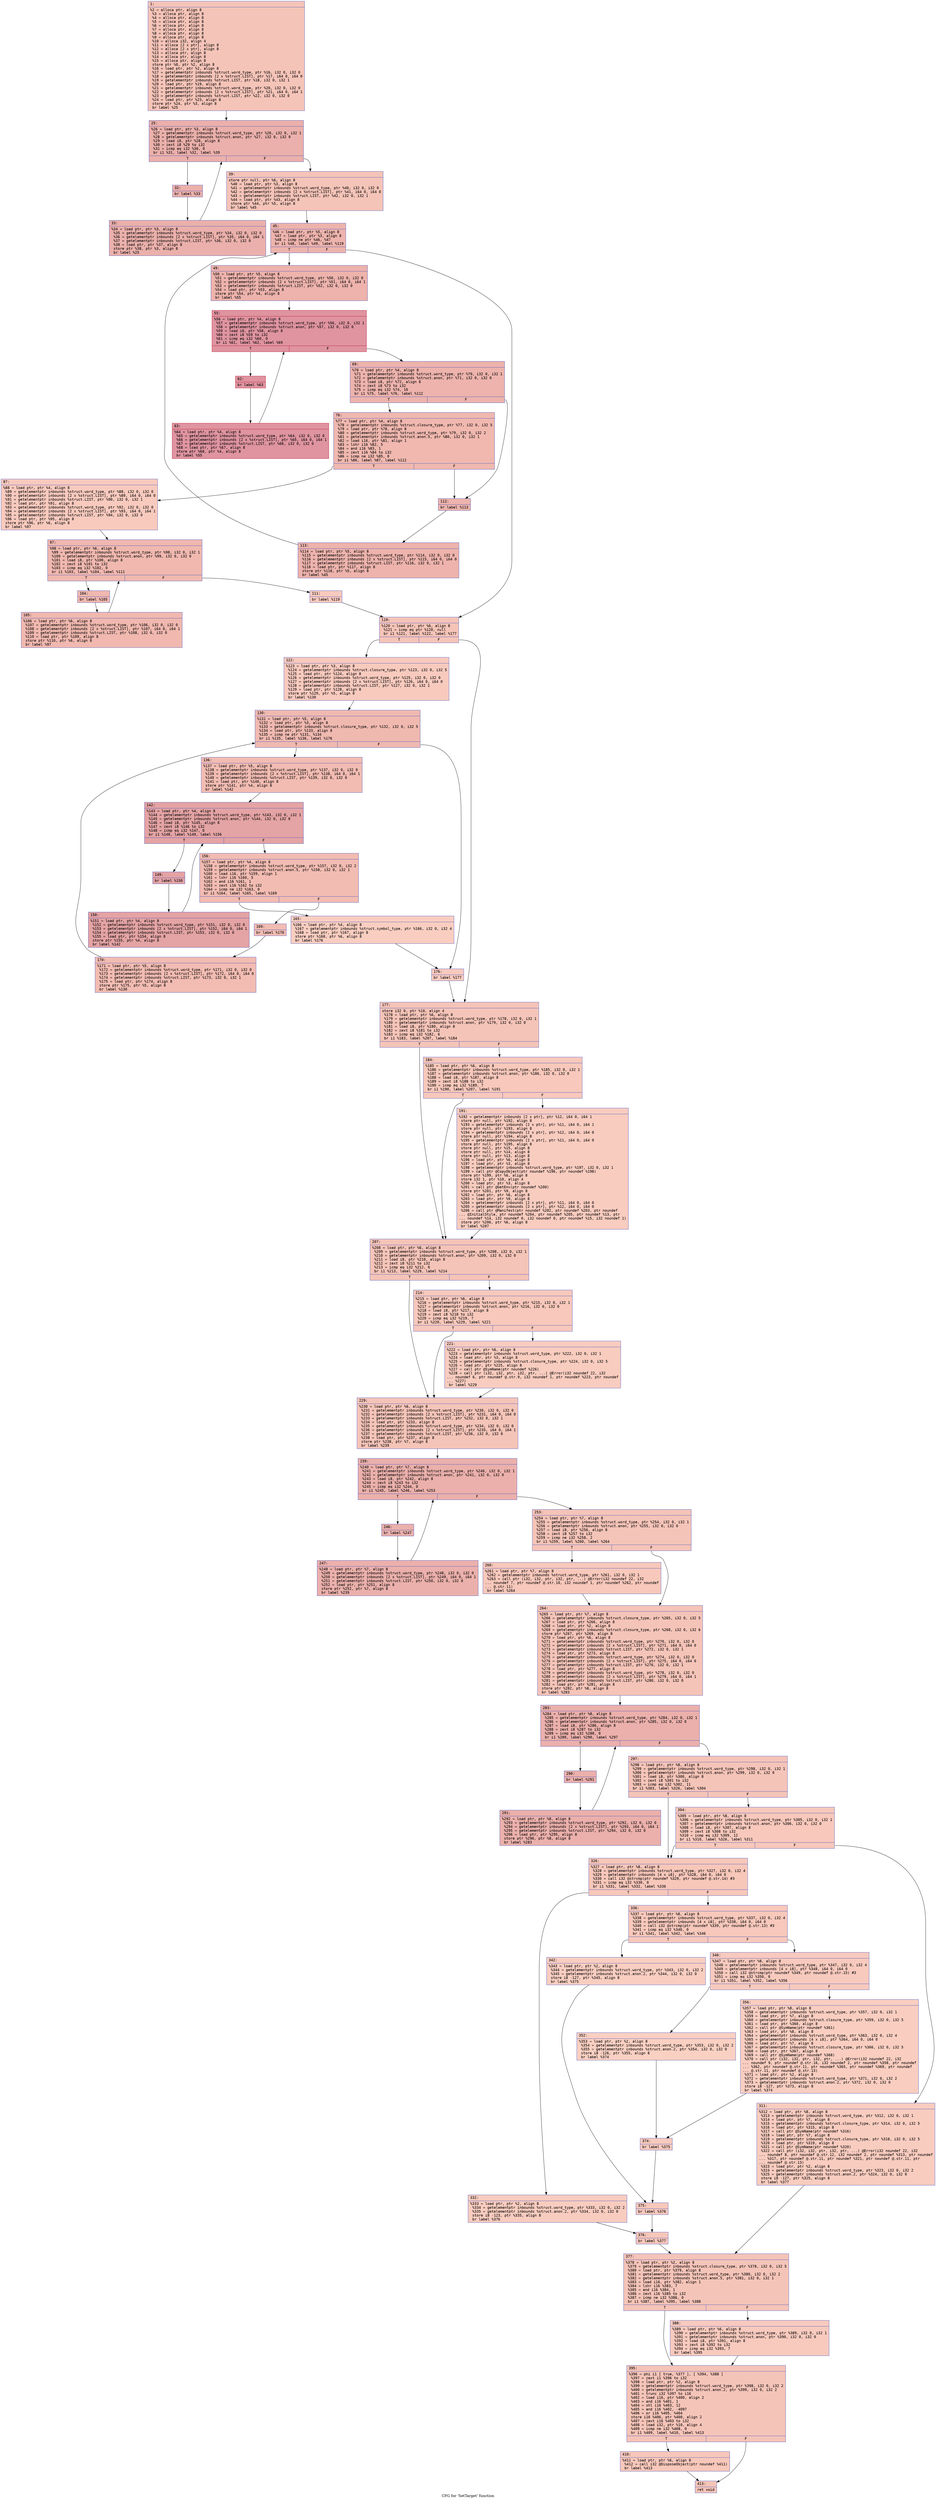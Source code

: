 digraph "CFG for 'SetTarget' function" {
	label="CFG for 'SetTarget' function";

	Node0x6000010da990 [shape=record,color="#3d50c3ff", style=filled, fillcolor="#e97a5f70" fontname="Courier",label="{1:\l|  %2 = alloca ptr, align 8\l  %3 = alloca ptr, align 8\l  %4 = alloca ptr, align 8\l  %5 = alloca ptr, align 8\l  %6 = alloca ptr, align 8\l  %7 = alloca ptr, align 8\l  %8 = alloca ptr, align 8\l  %9 = alloca ptr, align 8\l  %10 = alloca i32, align 4\l  %11 = alloca [2 x ptr], align 8\l  %12 = alloca [2 x ptr], align 8\l  %13 = alloca ptr, align 8\l  %14 = alloca ptr, align 8\l  %15 = alloca ptr, align 8\l  store ptr %0, ptr %2, align 8\l  %16 = load ptr, ptr %2, align 8\l  %17 = getelementptr inbounds %struct.word_type, ptr %16, i32 0, i32 0\l  %18 = getelementptr inbounds [2 x %struct.LIST], ptr %17, i64 0, i64 0\l  %19 = getelementptr inbounds %struct.LIST, ptr %18, i32 0, i32 1\l  %20 = load ptr, ptr %19, align 8\l  %21 = getelementptr inbounds %struct.word_type, ptr %20, i32 0, i32 0\l  %22 = getelementptr inbounds [2 x %struct.LIST], ptr %21, i64 0, i64 1\l  %23 = getelementptr inbounds %struct.LIST, ptr %22, i32 0, i32 0\l  %24 = load ptr, ptr %23, align 8\l  store ptr %24, ptr %3, align 8\l  br label %25\l}"];
	Node0x6000010da990 -> Node0x6000010dac10[tooltip="1 -> 25\nProbability 100.00%" ];
	Node0x6000010dac10 [shape=record,color="#3d50c3ff", style=filled, fillcolor="#d24b4070" fontname="Courier",label="{25:\l|  %26 = load ptr, ptr %3, align 8\l  %27 = getelementptr inbounds %struct.word_type, ptr %26, i32 0, i32 1\l  %28 = getelementptr inbounds %struct.anon, ptr %27, i32 0, i32 0\l  %29 = load i8, ptr %28, align 8\l  %30 = zext i8 %29 to i32\l  %31 = icmp eq i32 %30, 0\l  br i1 %31, label %32, label %39\l|{<s0>T|<s1>F}}"];
	Node0x6000010dac10:s0 -> Node0x6000010dac60[tooltip="25 -> 32\nProbability 96.88%" ];
	Node0x6000010dac10:s1 -> Node0x6000010dad00[tooltip="25 -> 39\nProbability 3.12%" ];
	Node0x6000010dac60 [shape=record,color="#3d50c3ff", style=filled, fillcolor="#d24b4070" fontname="Courier",label="{32:\l|  br label %33\l}"];
	Node0x6000010dac60 -> Node0x6000010dacb0[tooltip="32 -> 33\nProbability 100.00%" ];
	Node0x6000010dacb0 [shape=record,color="#3d50c3ff", style=filled, fillcolor="#d24b4070" fontname="Courier",label="{33:\l|  %34 = load ptr, ptr %3, align 8\l  %35 = getelementptr inbounds %struct.word_type, ptr %34, i32 0, i32 0\l  %36 = getelementptr inbounds [2 x %struct.LIST], ptr %35, i64 0, i64 1\l  %37 = getelementptr inbounds %struct.LIST, ptr %36, i32 0, i32 0\l  %38 = load ptr, ptr %37, align 8\l  store ptr %38, ptr %3, align 8\l  br label %25\l}"];
	Node0x6000010dacb0 -> Node0x6000010dac10[tooltip="33 -> 25\nProbability 100.00%" ];
	Node0x6000010dad00 [shape=record,color="#3d50c3ff", style=filled, fillcolor="#e97a5f70" fontname="Courier",label="{39:\l|  store ptr null, ptr %6, align 8\l  %40 = load ptr, ptr %3, align 8\l  %41 = getelementptr inbounds %struct.word_type, ptr %40, i32 0, i32 0\l  %42 = getelementptr inbounds [2 x %struct.LIST], ptr %41, i64 0, i64 0\l  %43 = getelementptr inbounds %struct.LIST, ptr %42, i32 0, i32 1\l  %44 = load ptr, ptr %43, align 8\l  store ptr %44, ptr %5, align 8\l  br label %45\l}"];
	Node0x6000010dad00 -> Node0x6000010dad50[tooltip="39 -> 45\nProbability 100.00%" ];
	Node0x6000010dad50 [shape=record,color="#3d50c3ff", style=filled, fillcolor="#d6524470" fontname="Courier",label="{45:\l|  %46 = load ptr, ptr %5, align 8\l  %47 = load ptr, ptr %3, align 8\l  %48 = icmp ne ptr %46, %47\l  br i1 %48, label %49, label %119\l|{<s0>T|<s1>F}}"];
	Node0x6000010dad50:s0 -> Node0x6000010dada0[tooltip="45 -> 49\nProbability 96.88%" ];
	Node0x6000010dad50:s1 -> Node0x6000010db1b0[tooltip="45 -> 119\nProbability 3.12%" ];
	Node0x6000010dada0 [shape=record,color="#3d50c3ff", style=filled, fillcolor="#d6524470" fontname="Courier",label="{49:\l|  %50 = load ptr, ptr %5, align 8\l  %51 = getelementptr inbounds %struct.word_type, ptr %50, i32 0, i32 0\l  %52 = getelementptr inbounds [2 x %struct.LIST], ptr %51, i64 0, i64 1\l  %53 = getelementptr inbounds %struct.LIST, ptr %52, i32 0, i32 0\l  %54 = load ptr, ptr %53, align 8\l  store ptr %54, ptr %4, align 8\l  br label %55\l}"];
	Node0x6000010dada0 -> Node0x6000010dadf0[tooltip="49 -> 55\nProbability 100.00%" ];
	Node0x6000010dadf0 [shape=record,color="#b70d28ff", style=filled, fillcolor="#b70d2870" fontname="Courier",label="{55:\l|  %56 = load ptr, ptr %4, align 8\l  %57 = getelementptr inbounds %struct.word_type, ptr %56, i32 0, i32 1\l  %58 = getelementptr inbounds %struct.anon, ptr %57, i32 0, i32 0\l  %59 = load i8, ptr %58, align 8\l  %60 = zext i8 %59 to i32\l  %61 = icmp eq i32 %60, 0\l  br i1 %61, label %62, label %69\l|{<s0>T|<s1>F}}"];
	Node0x6000010dadf0:s0 -> Node0x6000010dae40[tooltip="55 -> 62\nProbability 96.88%" ];
	Node0x6000010dadf0:s1 -> Node0x6000010daee0[tooltip="55 -> 69\nProbability 3.12%" ];
	Node0x6000010dae40 [shape=record,color="#b70d28ff", style=filled, fillcolor="#b70d2870" fontname="Courier",label="{62:\l|  br label %63\l}"];
	Node0x6000010dae40 -> Node0x6000010dae90[tooltip="62 -> 63\nProbability 100.00%" ];
	Node0x6000010dae90 [shape=record,color="#b70d28ff", style=filled, fillcolor="#b70d2870" fontname="Courier",label="{63:\l|  %64 = load ptr, ptr %4, align 8\l  %65 = getelementptr inbounds %struct.word_type, ptr %64, i32 0, i32 0\l  %66 = getelementptr inbounds [2 x %struct.LIST], ptr %65, i64 0, i64 1\l  %67 = getelementptr inbounds %struct.LIST, ptr %66, i32 0, i32 0\l  %68 = load ptr, ptr %67, align 8\l  store ptr %68, ptr %4, align 8\l  br label %55\l}"];
	Node0x6000010dae90 -> Node0x6000010dadf0[tooltip="63 -> 55\nProbability 100.00%" ];
	Node0x6000010daee0 [shape=record,color="#3d50c3ff", style=filled, fillcolor="#d6524470" fontname="Courier",label="{69:\l|  %70 = load ptr, ptr %4, align 8\l  %71 = getelementptr inbounds %struct.word_type, ptr %70, i32 0, i32 1\l  %72 = getelementptr inbounds %struct.anon, ptr %71, i32 0, i32 0\l  %73 = load i8, ptr %72, align 8\l  %74 = zext i8 %73 to i32\l  %75 = icmp eq i32 %74, 10\l  br i1 %75, label %76, label %112\l|{<s0>T|<s1>F}}"];
	Node0x6000010daee0:s0 -> Node0x6000010daf30[tooltip="69 -> 76\nProbability 50.00%" ];
	Node0x6000010daee0:s1 -> Node0x6000010db110[tooltip="69 -> 112\nProbability 50.00%" ];
	Node0x6000010daf30 [shape=record,color="#3d50c3ff", style=filled, fillcolor="#dc5d4a70" fontname="Courier",label="{76:\l|  %77 = load ptr, ptr %4, align 8\l  %78 = getelementptr inbounds %struct.closure_type, ptr %77, i32 0, i32 5\l  %79 = load ptr, ptr %78, align 8\l  %80 = getelementptr inbounds %struct.word_type, ptr %79, i32 0, i32 2\l  %81 = getelementptr inbounds %struct.anon.5, ptr %80, i32 0, i32 1\l  %82 = load i16, ptr %81, align 1\l  %83 = lshr i16 %82, 5\l  %84 = and i16 %83, 1\l  %85 = zext i16 %84 to i32\l  %86 = icmp ne i32 %85, 0\l  br i1 %86, label %87, label %112\l|{<s0>T|<s1>F}}"];
	Node0x6000010daf30:s0 -> Node0x6000010daf80[tooltip="76 -> 87\nProbability 3.12%" ];
	Node0x6000010daf30:s1 -> Node0x6000010db110[tooltip="76 -> 112\nProbability 96.88%" ];
	Node0x6000010daf80 [shape=record,color="#3d50c3ff", style=filled, fillcolor="#ef886b70" fontname="Courier",label="{87:\l|  %88 = load ptr, ptr %4, align 8\l  %89 = getelementptr inbounds %struct.word_type, ptr %88, i32 0, i32 0\l  %90 = getelementptr inbounds [2 x %struct.LIST], ptr %89, i64 0, i64 0\l  %91 = getelementptr inbounds %struct.LIST, ptr %90, i32 0, i32 1\l  %92 = load ptr, ptr %91, align 8\l  %93 = getelementptr inbounds %struct.word_type, ptr %92, i32 0, i32 0\l  %94 = getelementptr inbounds [2 x %struct.LIST], ptr %93, i64 0, i64 1\l  %95 = getelementptr inbounds %struct.LIST, ptr %94, i32 0, i32 0\l  %96 = load ptr, ptr %95, align 8\l  store ptr %96, ptr %6, align 8\l  br label %97\l}"];
	Node0x6000010daf80 -> Node0x6000010dafd0[tooltip="87 -> 97\nProbability 100.00%" ];
	Node0x6000010dafd0 [shape=record,color="#3d50c3ff", style=filled, fillcolor="#dc5d4a70" fontname="Courier",label="{97:\l|  %98 = load ptr, ptr %6, align 8\l  %99 = getelementptr inbounds %struct.word_type, ptr %98, i32 0, i32 1\l  %100 = getelementptr inbounds %struct.anon, ptr %99, i32 0, i32 0\l  %101 = load i8, ptr %100, align 8\l  %102 = zext i8 %101 to i32\l  %103 = icmp eq i32 %102, 0\l  br i1 %103, label %104, label %111\l|{<s0>T|<s1>F}}"];
	Node0x6000010dafd0:s0 -> Node0x6000010db020[tooltip="97 -> 104\nProbability 96.88%" ];
	Node0x6000010dafd0:s1 -> Node0x6000010db0c0[tooltip="97 -> 111\nProbability 3.12%" ];
	Node0x6000010db020 [shape=record,color="#3d50c3ff", style=filled, fillcolor="#dc5d4a70" fontname="Courier",label="{104:\l|  br label %105\l}"];
	Node0x6000010db020 -> Node0x6000010db070[tooltip="104 -> 105\nProbability 100.00%" ];
	Node0x6000010db070 [shape=record,color="#3d50c3ff", style=filled, fillcolor="#dc5d4a70" fontname="Courier",label="{105:\l|  %106 = load ptr, ptr %6, align 8\l  %107 = getelementptr inbounds %struct.word_type, ptr %106, i32 0, i32 0\l  %108 = getelementptr inbounds [2 x %struct.LIST], ptr %107, i64 0, i64 1\l  %109 = getelementptr inbounds %struct.LIST, ptr %108, i32 0, i32 0\l  %110 = load ptr, ptr %109, align 8\l  store ptr %110, ptr %6, align 8\l  br label %97\l}"];
	Node0x6000010db070 -> Node0x6000010dafd0[tooltip="105 -> 97\nProbability 100.00%" ];
	Node0x6000010db0c0 [shape=record,color="#3d50c3ff", style=filled, fillcolor="#ef886b70" fontname="Courier",label="{111:\l|  br label %119\l}"];
	Node0x6000010db0c0 -> Node0x6000010db1b0[tooltip="111 -> 119\nProbability 100.00%" ];
	Node0x6000010db110 [shape=record,color="#3d50c3ff", style=filled, fillcolor="#d6524470" fontname="Courier",label="{112:\l|  br label %113\l}"];
	Node0x6000010db110 -> Node0x6000010db160[tooltip="112 -> 113\nProbability 100.00%" ];
	Node0x6000010db160 [shape=record,color="#3d50c3ff", style=filled, fillcolor="#d6524470" fontname="Courier",label="{113:\l|  %114 = load ptr, ptr %5, align 8\l  %115 = getelementptr inbounds %struct.word_type, ptr %114, i32 0, i32 0\l  %116 = getelementptr inbounds [2 x %struct.LIST], ptr %115, i64 0, i64 0\l  %117 = getelementptr inbounds %struct.LIST, ptr %116, i32 0, i32 1\l  %118 = load ptr, ptr %117, align 8\l  store ptr %118, ptr %5, align 8\l  br label %45\l}"];
	Node0x6000010db160 -> Node0x6000010dad50[tooltip="113 -> 45\nProbability 100.00%" ];
	Node0x6000010db1b0 [shape=record,color="#3d50c3ff", style=filled, fillcolor="#e97a5f70" fontname="Courier",label="{119:\l|  %120 = load ptr, ptr %6, align 8\l  %121 = icmp eq ptr %120, null\l  br i1 %121, label %122, label %177\l|{<s0>T|<s1>F}}"];
	Node0x6000010db1b0:s0 -> Node0x6000010db200[tooltip="119 -> 122\nProbability 37.50%" ];
	Node0x6000010db1b0:s1 -> Node0x6000010db570[tooltip="119 -> 177\nProbability 62.50%" ];
	Node0x6000010db200 [shape=record,color="#3d50c3ff", style=filled, fillcolor="#ef886b70" fontname="Courier",label="{122:\l|  %123 = load ptr, ptr %3, align 8\l  %124 = getelementptr inbounds %struct.closure_type, ptr %123, i32 0, i32 5\l  %125 = load ptr, ptr %124, align 8\l  %126 = getelementptr inbounds %struct.word_type, ptr %125, i32 0, i32 0\l  %127 = getelementptr inbounds [2 x %struct.LIST], ptr %126, i64 0, i64 0\l  %128 = getelementptr inbounds %struct.LIST, ptr %127, i32 0, i32 1\l  %129 = load ptr, ptr %128, align 8\l  store ptr %129, ptr %5, align 8\l  br label %130\l}"];
	Node0x6000010db200 -> Node0x6000010db250[tooltip="122 -> 130\nProbability 100.00%" ];
	Node0x6000010db250 [shape=record,color="#3d50c3ff", style=filled, fillcolor="#de614d70" fontname="Courier",label="{130:\l|  %131 = load ptr, ptr %5, align 8\l  %132 = load ptr, ptr %3, align 8\l  %133 = getelementptr inbounds %struct.closure_type, ptr %132, i32 0, i32 5\l  %134 = load ptr, ptr %133, align 8\l  %135 = icmp ne ptr %131, %134\l  br i1 %135, label %136, label %176\l|{<s0>T|<s1>F}}"];
	Node0x6000010db250:s0 -> Node0x6000010db2a0[tooltip="130 -> 136\nProbability 96.88%" ];
	Node0x6000010db250:s1 -> Node0x6000010db520[tooltip="130 -> 176\nProbability 3.12%" ];
	Node0x6000010db2a0 [shape=record,color="#3d50c3ff", style=filled, fillcolor="#e1675170" fontname="Courier",label="{136:\l|  %137 = load ptr, ptr %5, align 8\l  %138 = getelementptr inbounds %struct.word_type, ptr %137, i32 0, i32 0\l  %139 = getelementptr inbounds [2 x %struct.LIST], ptr %138, i64 0, i64 1\l  %140 = getelementptr inbounds %struct.LIST, ptr %139, i32 0, i32 0\l  %141 = load ptr, ptr %140, align 8\l  store ptr %141, ptr %4, align 8\l  br label %142\l}"];
	Node0x6000010db2a0 -> Node0x6000010db2f0[tooltip="136 -> 142\nProbability 100.00%" ];
	Node0x6000010db2f0 [shape=record,color="#3d50c3ff", style=filled, fillcolor="#c32e3170" fontname="Courier",label="{142:\l|  %143 = load ptr, ptr %4, align 8\l  %144 = getelementptr inbounds %struct.word_type, ptr %143, i32 0, i32 1\l  %145 = getelementptr inbounds %struct.anon, ptr %144, i32 0, i32 0\l  %146 = load i8, ptr %145, align 8\l  %147 = zext i8 %146 to i32\l  %148 = icmp eq i32 %147, 0\l  br i1 %148, label %149, label %156\l|{<s0>T|<s1>F}}"];
	Node0x6000010db2f0:s0 -> Node0x6000010db340[tooltip="142 -> 149\nProbability 96.88%" ];
	Node0x6000010db2f0:s1 -> Node0x6000010db3e0[tooltip="142 -> 156\nProbability 3.12%" ];
	Node0x6000010db340 [shape=record,color="#3d50c3ff", style=filled, fillcolor="#c32e3170" fontname="Courier",label="{149:\l|  br label %150\l}"];
	Node0x6000010db340 -> Node0x6000010db390[tooltip="149 -> 150\nProbability 100.00%" ];
	Node0x6000010db390 [shape=record,color="#3d50c3ff", style=filled, fillcolor="#c32e3170" fontname="Courier",label="{150:\l|  %151 = load ptr, ptr %4, align 8\l  %152 = getelementptr inbounds %struct.word_type, ptr %151, i32 0, i32 0\l  %153 = getelementptr inbounds [2 x %struct.LIST], ptr %152, i64 0, i64 1\l  %154 = getelementptr inbounds %struct.LIST, ptr %153, i32 0, i32 0\l  %155 = load ptr, ptr %154, align 8\l  store ptr %155, ptr %4, align 8\l  br label %142\l}"];
	Node0x6000010db390 -> Node0x6000010db2f0[tooltip="150 -> 142\nProbability 100.00%" ];
	Node0x6000010db3e0 [shape=record,color="#3d50c3ff", style=filled, fillcolor="#e1675170" fontname="Courier",label="{156:\l|  %157 = load ptr, ptr %4, align 8\l  %158 = getelementptr inbounds %struct.word_type, ptr %157, i32 0, i32 2\l  %159 = getelementptr inbounds %struct.anon.5, ptr %158, i32 0, i32 1\l  %160 = load i16, ptr %159, align 1\l  %161 = lshr i16 %160, 5\l  %162 = and i16 %161, 1\l  %163 = zext i16 %162 to i32\l  %164 = icmp ne i32 %163, 0\l  br i1 %164, label %165, label %169\l|{<s0>T|<s1>F}}"];
	Node0x6000010db3e0:s0 -> Node0x6000010db430[tooltip="156 -> 165\nProbability 3.12%" ];
	Node0x6000010db3e0:s1 -> Node0x6000010db480[tooltip="156 -> 169\nProbability 96.88%" ];
	Node0x6000010db430 [shape=record,color="#3d50c3ff", style=filled, fillcolor="#f2907270" fontname="Courier",label="{165:\l|  %166 = load ptr, ptr %4, align 8\l  %167 = getelementptr inbounds %struct.symbol_type, ptr %166, i32 0, i32 4\l  %168 = load ptr, ptr %167, align 8\l  store ptr %168, ptr %6, align 8\l  br label %176\l}"];
	Node0x6000010db430 -> Node0x6000010db520[tooltip="165 -> 176\nProbability 100.00%" ];
	Node0x6000010db480 [shape=record,color="#3d50c3ff", style=filled, fillcolor="#e1675170" fontname="Courier",label="{169:\l|  br label %170\l}"];
	Node0x6000010db480 -> Node0x6000010db4d0[tooltip="169 -> 170\nProbability 100.00%" ];
	Node0x6000010db4d0 [shape=record,color="#3d50c3ff", style=filled, fillcolor="#e1675170" fontname="Courier",label="{170:\l|  %171 = load ptr, ptr %5, align 8\l  %172 = getelementptr inbounds %struct.word_type, ptr %171, i32 0, i32 0\l  %173 = getelementptr inbounds [2 x %struct.LIST], ptr %172, i64 0, i64 0\l  %174 = getelementptr inbounds %struct.LIST, ptr %173, i32 0, i32 1\l  %175 = load ptr, ptr %174, align 8\l  store ptr %175, ptr %5, align 8\l  br label %130\l}"];
	Node0x6000010db4d0 -> Node0x6000010db250[tooltip="170 -> 130\nProbability 100.00%" ];
	Node0x6000010db520 [shape=record,color="#3d50c3ff", style=filled, fillcolor="#ef886b70" fontname="Courier",label="{176:\l|  br label %177\l}"];
	Node0x6000010db520 -> Node0x6000010db570[tooltip="176 -> 177\nProbability 100.00%" ];
	Node0x6000010db570 [shape=record,color="#3d50c3ff", style=filled, fillcolor="#e97a5f70" fontname="Courier",label="{177:\l|  store i32 0, ptr %10, align 4\l  %178 = load ptr, ptr %6, align 8\l  %179 = getelementptr inbounds %struct.word_type, ptr %178, i32 0, i32 1\l  %180 = getelementptr inbounds %struct.anon, ptr %179, i32 0, i32 0\l  %181 = load i8, ptr %180, align 8\l  %182 = zext i8 %181 to i32\l  %183 = icmp eq i32 %182, 6\l  br i1 %183, label %207, label %184\l|{<s0>T|<s1>F}}"];
	Node0x6000010db570:s0 -> Node0x6000010db660[tooltip="177 -> 207\nProbability 50.00%" ];
	Node0x6000010db570:s1 -> Node0x6000010db5c0[tooltip="177 -> 184\nProbability 50.00%" ];
	Node0x6000010db5c0 [shape=record,color="#3d50c3ff", style=filled, fillcolor="#ed836670" fontname="Courier",label="{184:\l|  %185 = load ptr, ptr %6, align 8\l  %186 = getelementptr inbounds %struct.word_type, ptr %185, i32 0, i32 1\l  %187 = getelementptr inbounds %struct.anon, ptr %186, i32 0, i32 0\l  %188 = load i8, ptr %187, align 8\l  %189 = zext i8 %188 to i32\l  %190 = icmp eq i32 %189, 7\l  br i1 %190, label %207, label %191\l|{<s0>T|<s1>F}}"];
	Node0x6000010db5c0:s0 -> Node0x6000010db660[tooltip="184 -> 207\nProbability 50.00%" ];
	Node0x6000010db5c0:s1 -> Node0x6000010db610[tooltip="184 -> 191\nProbability 50.00%" ];
	Node0x6000010db610 [shape=record,color="#3d50c3ff", style=filled, fillcolor="#f08b6e70" fontname="Courier",label="{191:\l|  %192 = getelementptr inbounds [2 x ptr], ptr %12, i64 0, i64 1\l  store ptr null, ptr %192, align 8\l  %193 = getelementptr inbounds [2 x ptr], ptr %11, i64 0, i64 1\l  store ptr null, ptr %193, align 8\l  %194 = getelementptr inbounds [2 x ptr], ptr %12, i64 0, i64 0\l  store ptr null, ptr %194, align 8\l  %195 = getelementptr inbounds [2 x ptr], ptr %11, i64 0, i64 0\l  store ptr null, ptr %195, align 8\l  store ptr null, ptr %15, align 8\l  store ptr null, ptr %14, align 8\l  store ptr null, ptr %13, align 8\l  %196 = load ptr, ptr %6, align 8\l  %197 = load ptr, ptr %3, align 8\l  %198 = getelementptr inbounds %struct.word_type, ptr %197, i32 0, i32 1\l  %199 = call ptr @CopyObject(ptr noundef %196, ptr noundef %198)\l  store ptr %199, ptr %6, align 8\l  store i32 1, ptr %10, align 4\l  %200 = load ptr, ptr %3, align 8\l  %201 = call ptr @GetEnv(ptr noundef %200)\l  store ptr %201, ptr %9, align 8\l  %202 = load ptr, ptr %6, align 8\l  %203 = load ptr, ptr %9, align 8\l  %204 = getelementptr inbounds [2 x ptr], ptr %11, i64 0, i64 0\l  %205 = getelementptr inbounds [2 x ptr], ptr %12, i64 0, i64 0\l  %206 = call ptr @Manifest(ptr noundef %202, ptr noundef %203, ptr noundef\l... @InitialStyle, ptr noundef %204, ptr noundef %205, ptr noundef %13, ptr\l... noundef %14, i32 noundef 0, i32 noundef 0, ptr noundef %15, i32 noundef 1)\l  store ptr %206, ptr %6, align 8\l  br label %207\l}"];
	Node0x6000010db610 -> Node0x6000010db660[tooltip="191 -> 207\nProbability 100.00%" ];
	Node0x6000010db660 [shape=record,color="#3d50c3ff", style=filled, fillcolor="#e97a5f70" fontname="Courier",label="{207:\l|  %208 = load ptr, ptr %6, align 8\l  %209 = getelementptr inbounds %struct.word_type, ptr %208, i32 0, i32 1\l  %210 = getelementptr inbounds %struct.anon, ptr %209, i32 0, i32 0\l  %211 = load i8, ptr %210, align 8\l  %212 = zext i8 %211 to i32\l  %213 = icmp eq i32 %212, 6\l  br i1 %213, label %229, label %214\l|{<s0>T|<s1>F}}"];
	Node0x6000010db660:s0 -> Node0x6000010db750[tooltip="207 -> 229\nProbability 50.00%" ];
	Node0x6000010db660:s1 -> Node0x6000010db6b0[tooltip="207 -> 214\nProbability 50.00%" ];
	Node0x6000010db6b0 [shape=record,color="#3d50c3ff", style=filled, fillcolor="#ed836670" fontname="Courier",label="{214:\l|  %215 = load ptr, ptr %6, align 8\l  %216 = getelementptr inbounds %struct.word_type, ptr %215, i32 0, i32 1\l  %217 = getelementptr inbounds %struct.anon, ptr %216, i32 0, i32 0\l  %218 = load i8, ptr %217, align 8\l  %219 = zext i8 %218 to i32\l  %220 = icmp eq i32 %219, 7\l  br i1 %220, label %229, label %221\l|{<s0>T|<s1>F}}"];
	Node0x6000010db6b0:s0 -> Node0x6000010db750[tooltip="214 -> 229\nProbability 50.00%" ];
	Node0x6000010db6b0:s1 -> Node0x6000010db700[tooltip="214 -> 221\nProbability 50.00%" ];
	Node0x6000010db700 [shape=record,color="#3d50c3ff", style=filled, fillcolor="#f08b6e70" fontname="Courier",label="{221:\l|  %222 = load ptr, ptr %6, align 8\l  %223 = getelementptr inbounds %struct.word_type, ptr %222, i32 0, i32 1\l  %224 = load ptr, ptr %3, align 8\l  %225 = getelementptr inbounds %struct.closure_type, ptr %224, i32 0, i32 5\l  %226 = load ptr, ptr %225, align 8\l  %227 = call ptr @SymName(ptr noundef %226)\l  %228 = call ptr (i32, i32, ptr, i32, ptr, ...) @Error(i32 noundef 22, i32\l... noundef 6, ptr noundef @.str.9, i32 noundef 1, ptr noundef %223, ptr noundef\l... %227)\l  br label %229\l}"];
	Node0x6000010db700 -> Node0x6000010db750[tooltip="221 -> 229\nProbability 100.00%" ];
	Node0x6000010db750 [shape=record,color="#3d50c3ff", style=filled, fillcolor="#e97a5f70" fontname="Courier",label="{229:\l|  %230 = load ptr, ptr %6, align 8\l  %231 = getelementptr inbounds %struct.word_type, ptr %230, i32 0, i32 0\l  %232 = getelementptr inbounds [2 x %struct.LIST], ptr %231, i64 0, i64 0\l  %233 = getelementptr inbounds %struct.LIST, ptr %232, i32 0, i32 1\l  %234 = load ptr, ptr %233, align 8\l  %235 = getelementptr inbounds %struct.word_type, ptr %234, i32 0, i32 0\l  %236 = getelementptr inbounds [2 x %struct.LIST], ptr %235, i64 0, i64 1\l  %237 = getelementptr inbounds %struct.LIST, ptr %236, i32 0, i32 0\l  %238 = load ptr, ptr %237, align 8\l  store ptr %238, ptr %7, align 8\l  br label %239\l}"];
	Node0x6000010db750 -> Node0x6000010db7a0[tooltip="229 -> 239\nProbability 100.00%" ];
	Node0x6000010db7a0 [shape=record,color="#3d50c3ff", style=filled, fillcolor="#d24b4070" fontname="Courier",label="{239:\l|  %240 = load ptr, ptr %7, align 8\l  %241 = getelementptr inbounds %struct.word_type, ptr %240, i32 0, i32 1\l  %242 = getelementptr inbounds %struct.anon, ptr %241, i32 0, i32 0\l  %243 = load i8, ptr %242, align 8\l  %244 = zext i8 %243 to i32\l  %245 = icmp eq i32 %244, 0\l  br i1 %245, label %246, label %253\l|{<s0>T|<s1>F}}"];
	Node0x6000010db7a0:s0 -> Node0x6000010db7f0[tooltip="239 -> 246\nProbability 96.88%" ];
	Node0x6000010db7a0:s1 -> Node0x6000010db890[tooltip="239 -> 253\nProbability 3.12%" ];
	Node0x6000010db7f0 [shape=record,color="#3d50c3ff", style=filled, fillcolor="#d24b4070" fontname="Courier",label="{246:\l|  br label %247\l}"];
	Node0x6000010db7f0 -> Node0x6000010db840[tooltip="246 -> 247\nProbability 100.00%" ];
	Node0x6000010db840 [shape=record,color="#3d50c3ff", style=filled, fillcolor="#d24b4070" fontname="Courier",label="{247:\l|  %248 = load ptr, ptr %7, align 8\l  %249 = getelementptr inbounds %struct.word_type, ptr %248, i32 0, i32 0\l  %250 = getelementptr inbounds [2 x %struct.LIST], ptr %249, i64 0, i64 1\l  %251 = getelementptr inbounds %struct.LIST, ptr %250, i32 0, i32 0\l  %252 = load ptr, ptr %251, align 8\l  store ptr %252, ptr %7, align 8\l  br label %239\l}"];
	Node0x6000010db840 -> Node0x6000010db7a0[tooltip="247 -> 239\nProbability 100.00%" ];
	Node0x6000010db890 [shape=record,color="#3d50c3ff", style=filled, fillcolor="#e97a5f70" fontname="Courier",label="{253:\l|  %254 = load ptr, ptr %7, align 8\l  %255 = getelementptr inbounds %struct.word_type, ptr %254, i32 0, i32 1\l  %256 = getelementptr inbounds %struct.anon, ptr %255, i32 0, i32 0\l  %257 = load i8, ptr %256, align 8\l  %258 = zext i8 %257 to i32\l  %259 = icmp ne i32 %258, 2\l  br i1 %259, label %260, label %264\l|{<s0>T|<s1>F}}"];
	Node0x6000010db890:s0 -> Node0x6000010db8e0[tooltip="253 -> 260\nProbability 50.00%" ];
	Node0x6000010db890:s1 -> Node0x6000010db930[tooltip="253 -> 264\nProbability 50.00%" ];
	Node0x6000010db8e0 [shape=record,color="#3d50c3ff", style=filled, fillcolor="#ed836670" fontname="Courier",label="{260:\l|  %261 = load ptr, ptr %7, align 8\l  %262 = getelementptr inbounds %struct.word_type, ptr %261, i32 0, i32 1\l  %263 = call ptr (i32, i32, ptr, i32, ptr, ...) @Error(i32 noundef 22, i32\l... noundef 7, ptr noundef @.str.10, i32 noundef 1, ptr noundef %262, ptr noundef\l... @.str.11)\l  br label %264\l}"];
	Node0x6000010db8e0 -> Node0x6000010db930[tooltip="260 -> 264\nProbability 100.00%" ];
	Node0x6000010db930 [shape=record,color="#3d50c3ff", style=filled, fillcolor="#e97a5f70" fontname="Courier",label="{264:\l|  %265 = load ptr, ptr %7, align 8\l  %266 = getelementptr inbounds %struct.closure_type, ptr %265, i32 0, i32 5\l  %267 = load ptr, ptr %266, align 8\l  %268 = load ptr, ptr %2, align 8\l  %269 = getelementptr inbounds %struct.closure_type, ptr %268, i32 0, i32 6\l  store ptr %267, ptr %269, align 8\l  %270 = load ptr, ptr %6, align 8\l  %271 = getelementptr inbounds %struct.word_type, ptr %270, i32 0, i32 0\l  %272 = getelementptr inbounds [2 x %struct.LIST], ptr %271, i64 0, i64 0\l  %273 = getelementptr inbounds %struct.LIST, ptr %272, i32 0, i32 1\l  %274 = load ptr, ptr %273, align 8\l  %275 = getelementptr inbounds %struct.word_type, ptr %274, i32 0, i32 0\l  %276 = getelementptr inbounds [2 x %struct.LIST], ptr %275, i64 0, i64 0\l  %277 = getelementptr inbounds %struct.LIST, ptr %276, i32 0, i32 1\l  %278 = load ptr, ptr %277, align 8\l  %279 = getelementptr inbounds %struct.word_type, ptr %278, i32 0, i32 0\l  %280 = getelementptr inbounds [2 x %struct.LIST], ptr %279, i64 0, i64 1\l  %281 = getelementptr inbounds %struct.LIST, ptr %280, i32 0, i32 0\l  %282 = load ptr, ptr %281, align 8\l  store ptr %282, ptr %8, align 8\l  br label %283\l}"];
	Node0x6000010db930 -> Node0x6000010db980[tooltip="264 -> 283\nProbability 100.00%" ];
	Node0x6000010db980 [shape=record,color="#3d50c3ff", style=filled, fillcolor="#d24b4070" fontname="Courier",label="{283:\l|  %284 = load ptr, ptr %8, align 8\l  %285 = getelementptr inbounds %struct.word_type, ptr %284, i32 0, i32 1\l  %286 = getelementptr inbounds %struct.anon, ptr %285, i32 0, i32 0\l  %287 = load i8, ptr %286, align 8\l  %288 = zext i8 %287 to i32\l  %289 = icmp eq i32 %288, 0\l  br i1 %289, label %290, label %297\l|{<s0>T|<s1>F}}"];
	Node0x6000010db980:s0 -> Node0x6000010db9d0[tooltip="283 -> 290\nProbability 96.88%" ];
	Node0x6000010db980:s1 -> Node0x6000010dba70[tooltip="283 -> 297\nProbability 3.12%" ];
	Node0x6000010db9d0 [shape=record,color="#3d50c3ff", style=filled, fillcolor="#d24b4070" fontname="Courier",label="{290:\l|  br label %291\l}"];
	Node0x6000010db9d0 -> Node0x6000010dba20[tooltip="290 -> 291\nProbability 100.00%" ];
	Node0x6000010dba20 [shape=record,color="#3d50c3ff", style=filled, fillcolor="#d24b4070" fontname="Courier",label="{291:\l|  %292 = load ptr, ptr %8, align 8\l  %293 = getelementptr inbounds %struct.word_type, ptr %292, i32 0, i32 0\l  %294 = getelementptr inbounds [2 x %struct.LIST], ptr %293, i64 0, i64 1\l  %295 = getelementptr inbounds %struct.LIST, ptr %294, i32 0, i32 0\l  %296 = load ptr, ptr %295, align 8\l  store ptr %296, ptr %8, align 8\l  br label %283\l}"];
	Node0x6000010dba20 -> Node0x6000010db980[tooltip="291 -> 283\nProbability 100.00%" ];
	Node0x6000010dba70 [shape=record,color="#3d50c3ff", style=filled, fillcolor="#e97a5f70" fontname="Courier",label="{297:\l|  %298 = load ptr, ptr %8, align 8\l  %299 = getelementptr inbounds %struct.word_type, ptr %298, i32 0, i32 1\l  %300 = getelementptr inbounds %struct.anon, ptr %299, i32 0, i32 0\l  %301 = load i8, ptr %300, align 8\l  %302 = zext i8 %301 to i32\l  %303 = icmp eq i32 %302, 11\l  br i1 %303, label %326, label %304\l|{<s0>T|<s1>F}}"];
	Node0x6000010dba70:s0 -> Node0x6000010dbb60[tooltip="297 -> 326\nProbability 50.00%" ];
	Node0x6000010dba70:s1 -> Node0x6000010dbac0[tooltip="297 -> 304\nProbability 50.00%" ];
	Node0x6000010dbac0 [shape=record,color="#3d50c3ff", style=filled, fillcolor="#ed836670" fontname="Courier",label="{304:\l|  %305 = load ptr, ptr %8, align 8\l  %306 = getelementptr inbounds %struct.word_type, ptr %305, i32 0, i32 1\l  %307 = getelementptr inbounds %struct.anon, ptr %306, i32 0, i32 0\l  %308 = load i8, ptr %307, align 8\l  %309 = zext i8 %308 to i32\l  %310 = icmp eq i32 %309, 12\l  br i1 %310, label %326, label %311\l|{<s0>T|<s1>F}}"];
	Node0x6000010dbac0:s0 -> Node0x6000010dbb60[tooltip="304 -> 326\nProbability 50.00%" ];
	Node0x6000010dbac0:s1 -> Node0x6000010dbb10[tooltip="304 -> 311\nProbability 50.00%" ];
	Node0x6000010dbb10 [shape=record,color="#3d50c3ff", style=filled, fillcolor="#f08b6e70" fontname="Courier",label="{311:\l|  %312 = load ptr, ptr %8, align 8\l  %313 = getelementptr inbounds %struct.word_type, ptr %312, i32 0, i32 1\l  %314 = load ptr, ptr %7, align 8\l  %315 = getelementptr inbounds %struct.closure_type, ptr %314, i32 0, i32 5\l  %316 = load ptr, ptr %315, align 8\l  %317 = call ptr @SymName(ptr noundef %316)\l  %318 = load ptr, ptr %7, align 8\l  %319 = getelementptr inbounds %struct.closure_type, ptr %318, i32 0, i32 5\l  %320 = load ptr, ptr %319, align 8\l  %321 = call ptr @SymName(ptr noundef %320)\l  %322 = call ptr (i32, i32, ptr, i32, ptr, ...) @Error(i32 noundef 22, i32\l... noundef 8, ptr noundef @.str.12, i32 noundef 2, ptr noundef %313, ptr noundef\l... %317, ptr noundef @.str.11, ptr noundef %321, ptr noundef @.str.11, ptr\l... noundef @.str.13)\l  %323 = load ptr, ptr %2, align 8\l  %324 = getelementptr inbounds %struct.word_type, ptr %323, i32 0, i32 2\l  %325 = getelementptr inbounds %struct.anon.2, ptr %324, i32 0, i32 0\l  store i8 -127, ptr %325, align 8\l  br label %377\l}"];
	Node0x6000010dbb10 -> Node0x6000010dbe80[tooltip="311 -> 377\nProbability 100.00%" ];
	Node0x6000010dbb60 [shape=record,color="#3d50c3ff", style=filled, fillcolor="#ec7f6370" fontname="Courier",label="{326:\l|  %327 = load ptr, ptr %8, align 8\l  %328 = getelementptr inbounds %struct.word_type, ptr %327, i32 0, i32 4\l  %329 = getelementptr inbounds [4 x i8], ptr %328, i64 0, i64 0\l  %330 = call i32 @strcmp(ptr noundef %329, ptr noundef @.str.14) #3\l  %331 = icmp eq i32 %330, 0\l  br i1 %331, label %332, label %336\l|{<s0>T|<s1>F}}"];
	Node0x6000010dbb60:s0 -> Node0x6000010dbbb0[tooltip="326 -> 332\nProbability 37.50%" ];
	Node0x6000010dbb60:s1 -> Node0x6000010dbc00[tooltip="326 -> 336\nProbability 62.50%" ];
	Node0x6000010dbbb0 [shape=record,color="#3d50c3ff", style=filled, fillcolor="#f08b6e70" fontname="Courier",label="{332:\l|  %333 = load ptr, ptr %2, align 8\l  %334 = getelementptr inbounds %struct.word_type, ptr %333, i32 0, i32 2\l  %335 = getelementptr inbounds %struct.anon.2, ptr %334, i32 0, i32 0\l  store i8 -123, ptr %335, align 8\l  br label %376\l}"];
	Node0x6000010dbbb0 -> Node0x6000010dbe30[tooltip="332 -> 376\nProbability 100.00%" ];
	Node0x6000010dbc00 [shape=record,color="#3d50c3ff", style=filled, fillcolor="#ed836670" fontname="Courier",label="{336:\l|  %337 = load ptr, ptr %8, align 8\l  %338 = getelementptr inbounds %struct.word_type, ptr %337, i32 0, i32 4\l  %339 = getelementptr inbounds [4 x i8], ptr %338, i64 0, i64 0\l  %340 = call i32 @strcmp(ptr noundef %339, ptr noundef @.str.13) #3\l  %341 = icmp eq i32 %340, 0\l  br i1 %341, label %342, label %346\l|{<s0>T|<s1>F}}"];
	Node0x6000010dbc00:s0 -> Node0x6000010dbc50[tooltip="336 -> 342\nProbability 37.50%" ];
	Node0x6000010dbc00:s1 -> Node0x6000010dbca0[tooltip="336 -> 346\nProbability 62.50%" ];
	Node0x6000010dbc50 [shape=record,color="#3d50c3ff", style=filled, fillcolor="#f2907270" fontname="Courier",label="{342:\l|  %343 = load ptr, ptr %2, align 8\l  %344 = getelementptr inbounds %struct.word_type, ptr %343, i32 0, i32 2\l  %345 = getelementptr inbounds %struct.anon.2, ptr %344, i32 0, i32 0\l  store i8 -127, ptr %345, align 8\l  br label %375\l}"];
	Node0x6000010dbc50 -> Node0x6000010dbde0[tooltip="342 -> 375\nProbability 100.00%" ];
	Node0x6000010dbca0 [shape=record,color="#3d50c3ff", style=filled, fillcolor="#ef886b70" fontname="Courier",label="{346:\l|  %347 = load ptr, ptr %8, align 8\l  %348 = getelementptr inbounds %struct.word_type, ptr %347, i32 0, i32 4\l  %349 = getelementptr inbounds [4 x i8], ptr %348, i64 0, i64 0\l  %350 = call i32 @strcmp(ptr noundef %349, ptr noundef @.str.15) #3\l  %351 = icmp eq i32 %350, 0\l  br i1 %351, label %352, label %356\l|{<s0>T|<s1>F}}"];
	Node0x6000010dbca0:s0 -> Node0x6000010dbcf0[tooltip="346 -> 352\nProbability 37.50%" ];
	Node0x6000010dbca0:s1 -> Node0x6000010dbd40[tooltip="346 -> 356\nProbability 62.50%" ];
	Node0x6000010dbcf0 [shape=record,color="#3d50c3ff", style=filled, fillcolor="#f3947570" fontname="Courier",label="{352:\l|  %353 = load ptr, ptr %2, align 8\l  %354 = getelementptr inbounds %struct.word_type, ptr %353, i32 0, i32 2\l  %355 = getelementptr inbounds %struct.anon.2, ptr %354, i32 0, i32 0\l  store i8 -126, ptr %355, align 8\l  br label %374\l}"];
	Node0x6000010dbcf0 -> Node0x6000010dbd90[tooltip="352 -> 374\nProbability 100.00%" ];
	Node0x6000010dbd40 [shape=record,color="#3d50c3ff", style=filled, fillcolor="#f2907270" fontname="Courier",label="{356:\l|  %357 = load ptr, ptr %8, align 8\l  %358 = getelementptr inbounds %struct.word_type, ptr %357, i32 0, i32 1\l  %359 = load ptr, ptr %7, align 8\l  %360 = getelementptr inbounds %struct.closure_type, ptr %359, i32 0, i32 5\l  %361 = load ptr, ptr %360, align 8\l  %362 = call ptr @SymName(ptr noundef %361)\l  %363 = load ptr, ptr %8, align 8\l  %364 = getelementptr inbounds %struct.word_type, ptr %363, i32 0, i32 4\l  %365 = getelementptr inbounds [4 x i8], ptr %364, i64 0, i64 0\l  %366 = load ptr, ptr %7, align 8\l  %367 = getelementptr inbounds %struct.closure_type, ptr %366, i32 0, i32 5\l  %368 = load ptr, ptr %367, align 8\l  %369 = call ptr @SymName(ptr noundef %368)\l  %370 = call ptr (i32, i32, ptr, i32, ptr, ...) @Error(i32 noundef 22, i32\l... noundef 9, ptr noundef @.str.16, i32 noundef 2, ptr noundef %358, ptr noundef\l... %362, ptr noundef @.str.11, ptr noundef %365, ptr noundef %369, ptr noundef\l... @.str.11, ptr noundef @.str.13)\l  %371 = load ptr, ptr %2, align 8\l  %372 = getelementptr inbounds %struct.word_type, ptr %371, i32 0, i32 2\l  %373 = getelementptr inbounds %struct.anon.2, ptr %372, i32 0, i32 0\l  store i8 -127, ptr %373, align 8\l  br label %374\l}"];
	Node0x6000010dbd40 -> Node0x6000010dbd90[tooltip="356 -> 374\nProbability 100.00%" ];
	Node0x6000010dbd90 [shape=record,color="#3d50c3ff", style=filled, fillcolor="#ef886b70" fontname="Courier",label="{374:\l|  br label %375\l}"];
	Node0x6000010dbd90 -> Node0x6000010dbde0[tooltip="374 -> 375\nProbability 100.00%" ];
	Node0x6000010dbde0 [shape=record,color="#3d50c3ff", style=filled, fillcolor="#ed836670" fontname="Courier",label="{375:\l|  br label %376\l}"];
	Node0x6000010dbde0 -> Node0x6000010dbe30[tooltip="375 -> 376\nProbability 100.00%" ];
	Node0x6000010dbe30 [shape=record,color="#3d50c3ff", style=filled, fillcolor="#ec7f6370" fontname="Courier",label="{376:\l|  br label %377\l}"];
	Node0x6000010dbe30 -> Node0x6000010dbe80[tooltip="376 -> 377\nProbability 100.00%" ];
	Node0x6000010dbe80 [shape=record,color="#3d50c3ff", style=filled, fillcolor="#e97a5f70" fontname="Courier",label="{377:\l|  %378 = load ptr, ptr %2, align 8\l  %379 = getelementptr inbounds %struct.closure_type, ptr %378, i32 0, i32 5\l  %380 = load ptr, ptr %379, align 8\l  %381 = getelementptr inbounds %struct.word_type, ptr %380, i32 0, i32 2\l  %382 = getelementptr inbounds %struct.anon.5, ptr %381, i32 0, i32 1\l  %383 = load i16, ptr %382, align 1\l  %384 = lshr i16 %383, 7\l  %385 = and i16 %384, 1\l  %386 = zext i16 %385 to i32\l  %387 = icmp ne i32 %386, 0\l  br i1 %387, label %395, label %388\l|{<s0>T|<s1>F}}"];
	Node0x6000010dbe80:s0 -> Node0x6000010dbf20[tooltip="377 -> 395\nProbability 62.50%" ];
	Node0x6000010dbe80:s1 -> Node0x6000010dbed0[tooltip="377 -> 388\nProbability 37.50%" ];
	Node0x6000010dbed0 [shape=record,color="#3d50c3ff", style=filled, fillcolor="#ef886b70" fontname="Courier",label="{388:\l|  %389 = load ptr, ptr %6, align 8\l  %390 = getelementptr inbounds %struct.word_type, ptr %389, i32 0, i32 1\l  %391 = getelementptr inbounds %struct.anon, ptr %390, i32 0, i32 0\l  %392 = load i8, ptr %391, align 8\l  %393 = zext i8 %392 to i32\l  %394 = icmp eq i32 %393, 7\l  br label %395\l}"];
	Node0x6000010dbed0 -> Node0x6000010dbf20[tooltip="388 -> 395\nProbability 100.00%" ];
	Node0x6000010dbf20 [shape=record,color="#3d50c3ff", style=filled, fillcolor="#e97a5f70" fontname="Courier",label="{395:\l|  %396 = phi i1 [ true, %377 ], [ %394, %388 ]\l  %397 = zext i1 %396 to i32\l  %398 = load ptr, ptr %2, align 8\l  %399 = getelementptr inbounds %struct.word_type, ptr %398, i32 0, i32 2\l  %400 = getelementptr inbounds %struct.anon.2, ptr %399, i32 0, i32 2\l  %401 = trunc i32 %397 to i16\l  %402 = load i16, ptr %400, align 2\l  %403 = and i16 %401, 1\l  %404 = shl i16 %403, 12\l  %405 = and i16 %402, -4097\l  %406 = or i16 %405, %404\l  store i16 %406, ptr %400, align 2\l  %407 = zext i16 %403 to i32\l  %408 = load i32, ptr %10, align 4\l  %409 = icmp ne i32 %408, 0\l  br i1 %409, label %410, label %413\l|{<s0>T|<s1>F}}"];
	Node0x6000010dbf20:s0 -> Node0x6000010dbf70[tooltip="395 -> 410\nProbability 62.50%" ];
	Node0x6000010dbf20:s1 -> Node0x6000010dc000[tooltip="395 -> 413\nProbability 37.50%" ];
	Node0x6000010dbf70 [shape=record,color="#3d50c3ff", style=filled, fillcolor="#ec7f6370" fontname="Courier",label="{410:\l|  %411 = load ptr, ptr %6, align 8\l  %412 = call i32 @DisposeObject(ptr noundef %411)\l  br label %413\l}"];
	Node0x6000010dbf70 -> Node0x6000010dc000[tooltip="410 -> 413\nProbability 100.00%" ];
	Node0x6000010dc000 [shape=record,color="#3d50c3ff", style=filled, fillcolor="#e97a5f70" fontname="Courier",label="{413:\l|  ret void\l}"];
}
